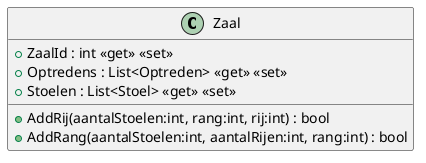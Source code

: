 @startuml
class Zaal {
    + ZaalId : int <<get>> <<set>>
    + Optredens : List<Optreden> <<get>> <<set>>
    + Stoelen : List<Stoel> <<get>> <<set>>
    + AddRij(aantalStoelen:int, rang:int, rij:int) : bool
    + AddRang(aantalStoelen:int, aantalRijen:int, rang:int) : bool
}
@enduml
